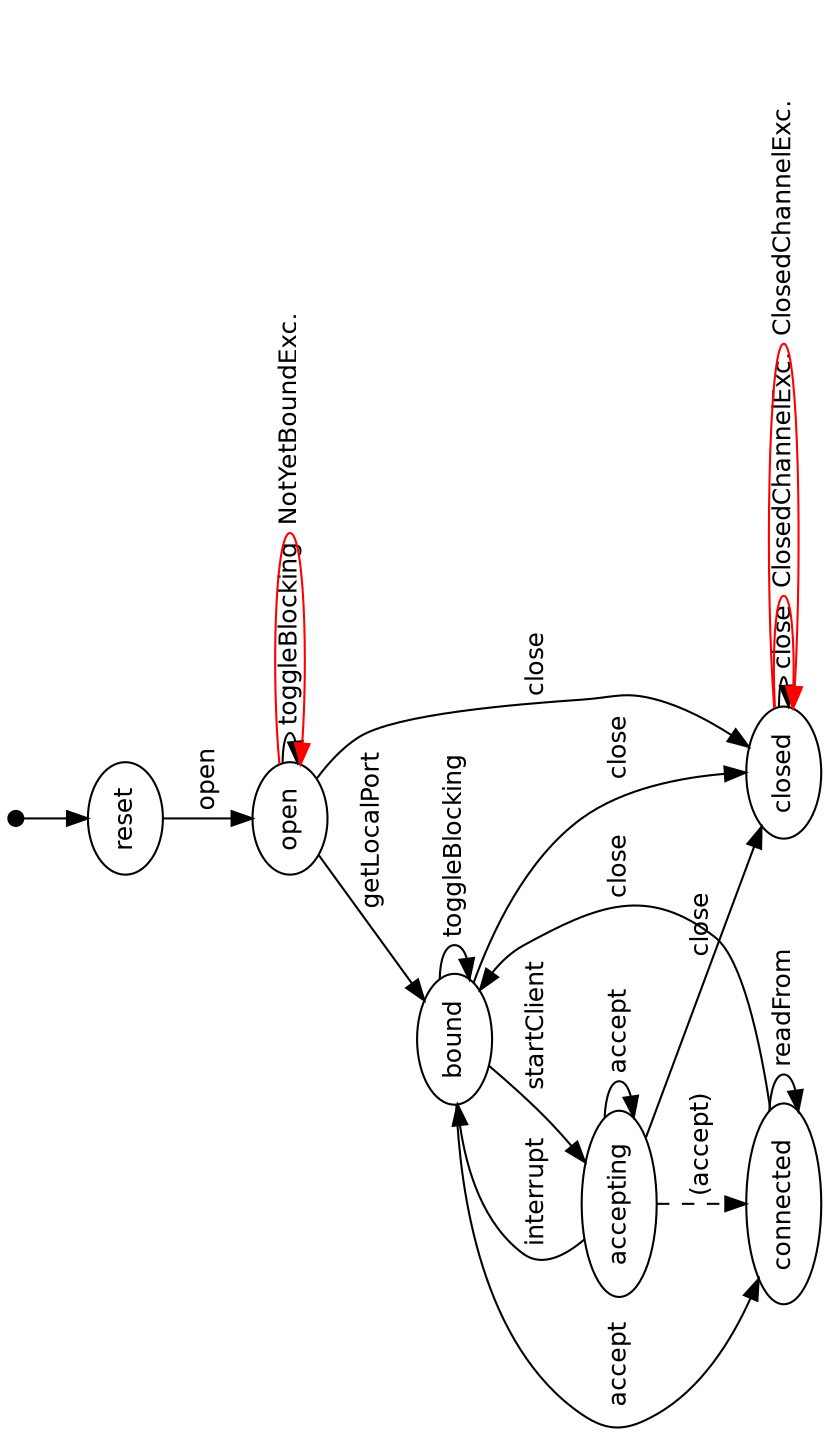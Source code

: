digraph model {
  orientation = landscape;
  graph [ rankdir = "TB", ranksep="0.4", nodesep="0.2" ];
  node [ fontname = "Helvetica", fontsize="12.0", margin="0.07" ];
  edge [ fontname = "Helvetica", fontsize="12.0", margin="0.05" ];
  "" [ shape = "point", height="0.1" ];
  "" -> reset
  reset	-> open [ label = " open " ];
  open	-> open [ label = " toggleBlocking " ];
  open	-> bound [ label = " getLocalPort " ];
  bound	-> bound [ label = " toggleBlocking " ];
  open	-> open [ label = " NotYetBoundExc. " color = "red" ];
  bound	-> connected [ label = " accept " ];
  bound	-> accepting [ label = " startClient " ];
  accepting	-> accepting [ label = " accept " ];
  accepting	-> connected [ label = " (accept) " style = "dashed" ];
  connected	-> connected [ label = " readFrom " ];
  connected	-> bound [ label = " close " ];
  accepting	-> bound [ label = " interrupt " ];
  open	-> closed [ label = " close " ];
  bound	-> closed [ label = " close " ];
  accepting	-> closed [ label = " close " ];
  closed	-> closed [ label = " close " ];
  closed	-> closed [ label = " ClosedChannelExc. " color = "red" ];
  closed	-> closed [ label = " ClosedChannelExc. " color = "red" ];
}
